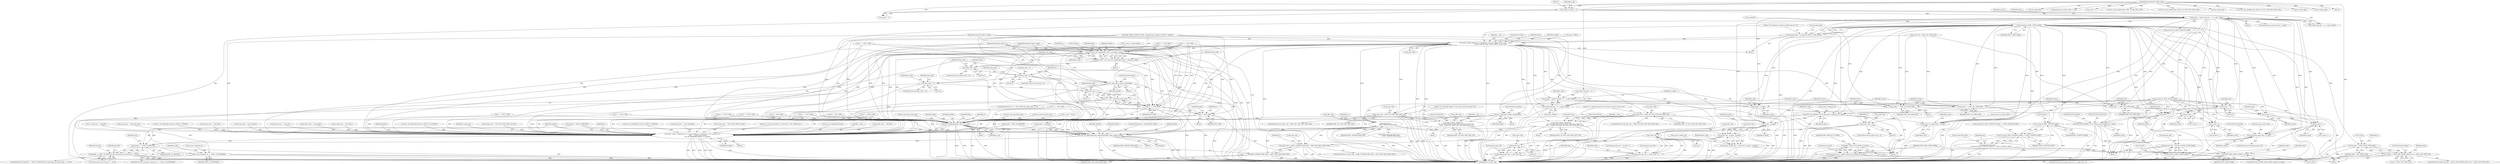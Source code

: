 digraph "0_Android_830cb39cb2a0f1bf6704d264e2a5c5029c175dd7@array" {
"1000305" [label="(Call,p_data[0] & AVRC_CTYPE_MASK)"];
"1000218" [label="(Call,p_data = (uint8_t*)(p_pkt + 1) + p_pkt->offset)"];
"1000221" [label="(Call,(uint8_t*)(p_pkt + 1))"];
"1000132" [label="(MethodParameterIn,BT_HDR* p_pkt)"];
"1000299" [label="(Call,msg.hdr.ctype = p_data[0] & AVRC_CTYPE_MASK)"];
"1000310" [label="(Call,AVRC_TRACE_DEBUG(\"%s handle:%d, ctype:%d, offset:%d, len: %d\", __func__,\n                      handle, msg.hdr.ctype, p_pkt->offset, p_pkt->len))"];
"1000455" [label="(Call,p_pkt->len < AVRC_OP_UNIT_INFO_RSP_LEN)"];
"1000461" [label="(Call,AVRC_TRACE_WARNING(\n                \"%s: message length %d too short: must be at least %d\",\n                __func__, p_pkt->len, AVRC_OP_UNIT_INFO_RSP_LEN))"];
"1001023" [label="(Call,AVRC_TRACE_WARNING(\"%s %s msg handle:%d, control:%d, cr:%d, opcode:x%x\",\n                       __func__, p_drop_msg, handle,\n                       avrc_cb.ccb[handle].control, cr, opcode))"];
"1001039" [label="(Call,opcode == AVRC_OP_BROWSE)"];
"1001038" [label="(Call,opcode == AVRC_OP_BROWSE && msg.browse.p_browse_pkt == NULL)"];
"1000575" [label="(Call,p_pkt->len < AVRC_OP_SUB_UNIT_INFO_RSP_LEN)"];
"1000581" [label="(Call,AVRC_TRACE_WARNING(\n                \"%s: message length %d too short: must be at least %d\",\n                __func__, p_pkt->len, AVRC_OP_SUB_UNIT_INFO_RSP_LEN))"];
"1000662" [label="(Call,p_data = (uint8_t*)(p_pkt + 1) + p_pkt->offset)"];
"1000673" [label="(Call,p_begin = p_data)"];
"1000716" [label="(Call,p_data - p_begin)"];
"1000712" [label="(Call,p_pkt->len - (p_data - p_begin))"];
"1000708" [label="(Call,p_msg->vendor_len = p_pkt->len - (p_data - p_begin))"];
"1000731" [label="(Call,p_pkt->len < (AVRC_VENDOR_HDR_SIZE + AVRC_MIN_META_HDR_SIZE))"];
"1000695" [label="(Call,p_data += AVRC_AVC_HDR_SIZE)"];
"1000698" [label="(Call,AVRC_BE_STREAM_TO_CO_ID(p_msg->company_id, p_data))"];
"1000703" [label="(Call,p_msg->p_vendor_data = p_data)"];
"1000724" [label="(Call,p_msg->company_id == AVRC_CO_METADATA)"];
"1000664" [label="(Call,(uint8_t*)(p_pkt + 1) + p_pkt->offset)"];
"1000677" [label="(Call,p_pkt->len <\n            AVRC_VENDOR_HDR_SIZE)"];
"1000735" [label="(Call,AVRC_VENDOR_HDR_SIZE + AVRC_MIN_META_HDR_SIZE)"];
"1000753" [label="(Call,avrc_proc_far_msg(handle, label, cr, &p_pkt, p_msg))"];
"1000751" [label="(Call,drop_code = avrc_proc_far_msg(handle, label, cr, &p_pkt, p_msg))"];
"1000761" [label="(Call,drop_code > 0)"];
"1000768" [label="(Call,drop_code > 0)"];
"1000773" [label="(Call,drop_code != 4)"];
"1000811" [label="(Call,drop_code != 2)"];
"1000807" [label="(Call,(cr == AVCT_RSP) && (drop_code != 2))"];
"1000808" [label="(Call,cr == AVCT_RSP)"];
"1000987" [label="(Call,cr = AVCT_RSP)"];
"1000996" [label="(Call,AVCT_MsgReq(handle, label, cr, p_rsp))"];
"1001015" [label="(Call,avrc_cb.ccb[handle].msg_cback.Run(handle, label, opcode, &msg))"];
"1000815" [label="(Call,avrc_send_next_vendor_cmd(handle))"];
"1000820" [label="(Call,p_pkt->len < 5)"];
"1000889" [label="(Call,p_pkt->len - 5)"];
"1000883" [label="(Call,msg.pass.pass_len != p_pkt->len - 5)"];
"1000900" [label="(Call,p_pkt->len - 5)"];
"1000894" [label="(Call,msg.pass.pass_len = p_pkt->len - 5)"];
"1000933" [label="(Call,avrc_send_next_vendor_cmd(handle))"];
"1000478" [label="(Call,p_data += 4)"];
"1000503" [label="(Call,p_data++)"];
"1000505" [label="(Call,AVRC_BE_STREAM_TO_CO_ID(msg.unit.company_id, p_data))"];
"1000488" [label="(Call,*p_data & AVRC_SUBTYPE_MASK)"];
"1000487" [label="(Call,(*p_data & AVRC_SUBTYPE_MASK) >> AVRC_SUBTYPE_SHIFT)"];
"1000481" [label="(Call,msg.unit.unit_type =\n               (*p_data & AVRC_SUBTYPE_MASK) >> AVRC_SUBTYPE_SHIFT)"];
"1000499" [label="(Call,*p_data & AVRC_SUBID_MASK)"];
"1000493" [label="(Call,msg.unit.unit = *p_data & AVRC_SUBID_MASK)"];
"1000598" [label="(Call,p_data += AVRC_AVC_HDR_SIZE)"];
"1000610" [label="(Call,p_data++)"];
"1000637" [label="(Call,p_data++)"];
"1000619" [label="(Call,*p_data != AVRC_CMD_OPRND_PAD)"];
"1000618" [label="(Call,*p_data != AVRC_CMD_OPRND_PAD && xx < AVRC_SUB_TYPE_LEN)"];
"1000838" [label="(Call,p_data += AVRC_AVC_HDR_SIZE)"];
"1000871" [label="(Call,p_data++)"];
"1000880" [label="(Call,p_data++)"];
"1000911" [label="(Call,msg.pass.p_pass_data = p_data)"];
"1000847" [label="(Call,AVRC_PASS_OP_ID_MASK & *p_data)"];
"1000841" [label="(Call,msg.pass.op_id = (AVRC_PASS_OP_ID_MASK & *p_data))"];
"1000852" [label="(Call,AVRC_PASS_STATE_MASK & *p_data)"];
"1000219" [label="(Identifier,p_data)"];
"1000584" [label="(Call,p_pkt->len)"];
"1000773" [label="(Call,drop_code != 4)"];
"1000704" [label="(Call,p_msg->p_vendor_data)"];
"1000904" [label="(Literal,5)"];
"1000487" [label="(Call,(*p_data & AVRC_SUBTYPE_MASK) >> AVRC_SUBTYPE_SHIFT)"];
"1000718" [label="(Identifier,p_begin)"];
"1000481" [label="(Call,msg.unit.unit_type =\n               (*p_data & AVRC_SUBTYPE_MASK) >> AVRC_SUBTYPE_SHIFT)"];
"1000129" [label="(MethodParameterIn,uint8_t handle)"];
"1000705" [label="(Identifier,p_msg)"];
"1000484" [label="(Identifier,msg)"];
"1000454" [label="(ControlStructure,if (p_pkt->len < AVRC_OP_UNIT_INFO_RSP_LEN))"];
"1000581" [label="(Call,AVRC_TRACE_WARNING(\n                \"%s: message length %d too short: must be at least %d\",\n                __func__, p_pkt->len, AVRC_OP_SUB_UNIT_INFO_RSP_LEN))"];
"1000881" [label="(Identifier,p_data)"];
"1000670" [label="(Call,p_pkt->offset)"];
"1000631" [label="(Identifier,msg)"];
"1000897" [label="(Identifier,msg)"];
"1000609" [label="(Call,*p_data++)"];
"1000882" [label="(ControlStructure,if (msg.pass.pass_len != p_pkt->len - 5))"];
"1001017" [label="(Identifier,label)"];
"1000756" [label="(Identifier,cr)"];
"1001035" [label="(Identifier,cr)"];
"1000939" [label="(Call,avrc_cb.ccb[handle].control & AVRC_CT_TARGET)"];
"1000132" [label="(MethodParameterIn,BT_HDR* p_pkt)"];
"1000729" [label="(Block,)"];
"1000987" [label="(Call,cr = AVCT_RSP)"];
"1000611" [label="(Identifier,p_data)"];
"1000984" [label="(Call,p_drop_msg = \"rejected\")"];
"1000970" [label="(Block,)"];
"1000895" [label="(Call,msg.pass.pass_len)"];
"1000453" [label="(Block,)"];
"1000911" [label="(Call,msg.pass.p_pass_data = p_data)"];
"1000678" [label="(Call,p_pkt->len)"];
"1000296" [label="(Call,osi_free(p_pkt))"];
"1000999" [label="(Identifier,cr)"];
"1000889" [label="(Call,p_pkt->len - 5)"];
"1000873" [label="(Call,msg.pass.pass_len = *p_data++)"];
"1000270" [label="(Call,msg.browse.p_browse_pkt = p_pkt)"];
"1000814" [label="(Block,)"];
"1000934" [label="(Identifier,handle)"];
"1000469" [label="(Literal,0x534e4554)"];
"1000757" [label="(Call,&p_pkt)"];
"1000582" [label="(Literal,\"%s: message length %d too short: must be at least %d\")"];
"1000575" [label="(Call,p_pkt->len < AVRC_OP_SUB_UNIT_INFO_RSP_LEN)"];
"1000755" [label="(Identifier,label)"];
"1000659" [label="(ControlStructure,break;)"];
"1000332" [label="(Call,p_data[1] & AVRC_SUBTYPE_MASK)"];
"1000677" [label="(Call,p_pkt->len <\n            AVRC_VENDOR_HDR_SIZE)"];
"1000700" [label="(Identifier,p_msg)"];
"1000723" [label="(ControlStructure,if (p_msg->company_id == AVRC_CO_METADATA))"];
"1000777" [label="(Identifier,do_free)"];
"1000231" [label="(Identifier,msg)"];
"1000674" [label="(Identifier,p_begin)"];
"1000820" [label="(Call,p_pkt->len < 5)"];
"1001023" [label="(Call,AVRC_TRACE_WARNING(\"%s %s msg handle:%d, control:%d, cr:%d, opcode:x%x\",\n                       __func__, p_drop_msg, handle,\n                       avrc_cb.ccb[handle].control, cr, opcode))"];
"1001036" [label="(Identifier,opcode)"];
"1000667" [label="(Call,p_pkt + 1)"];
"1000664" [label="(Call,(uint8_t*)(p_pkt + 1) + p_pkt->offset)"];
"1001022" [label="(Block,)"];
"1000948" [label="(Call,cr == AVCT_CMD)"];
"1001045" [label="(Identifier,msg)"];
"1000489" [label="(Call,*p_data)"];
"1000331" [label="(Call,(p_data[1] & AVRC_SUBTYPE_MASK) >> AVRC_SUBTYPE_SHIFT)"];
"1000893" [label="(Literal,5)"];
"1000761" [label="(Call,drop_code > 0)"];
"1000460" [label="(Block,)"];
"1001057" [label="(MethodReturn,static void)"];
"1000883" [label="(Call,msg.pass.pass_len != p_pkt->len - 5)"];
"1000623" [label="(Call,xx < AVRC_SUB_TYPE_LEN)"];
"1000357" [label="(Call,avrc_cb.ccb[handle].control & AVRC_CT_TARGET)"];
"1000306" [label="(Call,p_data[0])"];
"1000788" [label="(Call,p_drop_msg = \"req_cont\")"];
"1000388" [label="(Call,cr == AVCT_CMD)"];
"1001037" [label="(ControlStructure,if (opcode == AVRC_OP_BROWSE && msg.browse.p_browse_pkt == NULL))"];
"1000663" [label="(Identifier,p_data)"];
"1000675" [label="(Identifier,p_data)"];
"1000322" [label="(Call,p_pkt->len)"];
"1000732" [label="(Call,p_pkt->len)"];
"1000725" [label="(Call,p_msg->company_id)"];
"1000491" [label="(Identifier,AVRC_SUBTYPE_MASK)"];
"1000803" [label="(Call,p_drop_msg = \"sent_fragd\")"];
"1000500" [label="(Call,*p_data)"];
"1000793" [label="(Call,p_drop_msg = \"sent_frag3\")"];
"1000661" [label="(Block,)"];
"1000311" [label="(Literal,\"%s handle:%d, ctype:%d, offset:%d, len: %d\")"];
"1001019" [label="(Call,&msg)"];
"1000731" [label="(Call,p_pkt->len < (AVRC_VENDOR_HDR_SIZE + AVRC_MIN_META_HDR_SIZE))"];
"1000699" [label="(Call,p_msg->company_id)"];
"1000721" [label="(Identifier,drop_code)"];
"1000760" [label="(ControlStructure,if (drop_code > 0))"];
"1000713" [label="(Call,p_pkt->len)"];
"1000851" [label="(ControlStructure,if (AVRC_PASS_STATE_MASK & *p_data))"];
"1000720" [label="(Call,drop_code = 0)"];
"1000493" [label="(Call,msg.unit.unit = *p_data & AVRC_SUBID_MASK)"];
"1000696" [label="(Identifier,p_data)"];
"1000813" [label="(Literal,2)"];
"1000681" [label="(Identifier,AVRC_VENDOR_HDR_SIZE)"];
"1000768" [label="(Call,drop_code > 0)"];
"1000604" [label="(Identifier,msg)"];
"1000973" [label="(Call,avrc_copy_packet(p_pkt, AVRC_OP_REJ_MSG_LEN))"];
"1001038" [label="(Call,opcode == AVRC_OP_BROWSE && msg.browse.p_browse_pkt == NULL)"];
"1001015" [label="(Call,avrc_cb.ccb[handle].msg_cback.Run(handle, label, opcode, &msg))"];
"1000467" [label="(Identifier,AVRC_OP_UNIT_INFO_RSP_LEN)"];
"1001018" [label="(Identifier,opcode)"];
"1000879" [label="(Call,*p_data++)"];
"1000515" [label="(Call,cr == AVCT_CMD)"];
"1000394" [label="(Call,avrc_copy_packet(p_pkt, AVRC_OP_UNIT_INFO_RSP_LEN))"];
"1000847" [label="(Call,AVRC_PASS_OP_ID_MASK & *p_data)"];
"1000366" [label="(Call,cr == AVCT_CMD)"];
"1000637" [label="(Call,p_data++)"];
"1001027" [label="(Identifier,handle)"];
"1001055" [label="(Call,osi_free(p_pkt))"];
"1000312" [label="(Identifier,__func__)"];
"1000662" [label="(Call,p_data = (uint8_t*)(p_pkt + 1) + p_pkt->offset)"];
"1000827" [label="(Call,cr == AVCT_CMD)"];
"1000589" [label="(Literal,0x534e4554)"];
"1001016" [label="(Identifier,handle)"];
"1000989" [label="(Identifier,AVCT_RSP)"];
"1000480" [label="(Literal,4)"];
"1000728" [label="(Identifier,AVRC_CO_METADATA)"];
"1000709" [label="(Call,p_msg->vendor_len)"];
"1000867" [label="(Identifier,msg)"];
"1000280" [label="(Call,p_pkt->len < AVRC_AVC_HDR_SIZE)"];
"1000807" [label="(Call,(cr == AVCT_RSP) && (drop_code != 2))"];
"1000842" [label="(Call,msg.pass.op_id)"];
"1001040" [label="(Identifier,opcode)"];
"1000754" [label="(Identifier,handle)"];
"1000499" [label="(Call,*p_data & AVRC_SUBID_MASK)"];
"1000880" [label="(Call,p_data++)"];
"1000370" [label="(Call,avrc_cb.ccb[handle].control & AVRC_CT_CONTROL)"];
"1000808" [label="(Call,cr == AVCT_RSP)"];
"1000299" [label="(Call,msg.hdr.ctype = p_data[0] & AVRC_CTYPE_MASK)"];
"1000703" [label="(Call,p_msg->p_vendor_data = p_data)"];
"1000995" [label="(Block,)"];
"1000133" [label="(Block,)"];
"1000839" [label="(Identifier,p_data)"];
"1000717" [label="(Identifier,p_data)"];
"1000229" [label="(Call,memset(&msg, 0, sizeof(tAVRC_MSG)))"];
"1000673" [label="(Call,p_begin = p_data)"];
"1000812" [label="(Identifier,drop_code)"];
"1000991" [label="(Identifier,drop)"];
"1000912" [label="(Call,msg.pass.p_pass_data)"];
"1000737" [label="(Identifier,AVRC_MIN_META_HDR_SIZE)"];
"1000770" [label="(Literal,0)"];
"1000890" [label="(Call,p_pkt->len)"];
"1000305" [label="(Call,p_data[0] & AVRC_CTYPE_MASK)"];
"1000665" [label="(Call,(uint8_t*)(p_pkt + 1))"];
"1000894" [label="(Call,msg.pass.pass_len = p_pkt->len - 5)"];
"1001026" [label="(Identifier,p_drop_msg)"];
"1000774" [label="(Identifier,drop_code)"];
"1000464" [label="(Call,p_pkt->len)"];
"1000385" [label="(Block,)"];
"1000314" [label="(Call,msg.hdr.ctype)"];
"1001041" [label="(Identifier,AVRC_OP_BROWSE)"];
"1000684" [label="(Call,cr == AVCT_CMD)"];
"1000962" [label="(Call,opcode != AVRC_OP_BROWSE)"];
"1000130" [label="(MethodParameterIn,uint8_t label)"];
"1000594" [label="(Call,p_drop_msg = \"SUB_UNIT_INFO_RSP too short\")"];
"1000741" [label="(Identifier,cr)"];
"1000698" [label="(Call,AVRC_BE_STREAM_TO_CO_ID(p_msg->company_id, p_data))"];
"1000310" [label="(Call,AVRC_TRACE_DEBUG(\"%s handle:%d, ctype:%d, offset:%d, len: %d\", __func__,\n                      handle, msg.hdr.ctype, p_pkt->offset, p_pkt->len))"];
"1000978" [label="(Call,avrc_get_data_ptr(p_rsp))"];
"1000254" [label="(Call,msg.browse.p_browse_data = p_data)"];
"1000463" [label="(Identifier,__func__)"];
"1001042" [label="(Call,msg.browse.p_browse_pkt == NULL)"];
"1000526" [label="(Call,avrc_get_data_ptr(p_rsp))"];
"1000512" [label="(ControlStructure,break;)"];
"1000494" [label="(Call,msg.unit.unit)"];
"1000598" [label="(Call,p_data += AVRC_AVC_HDR_SIZE)"];
"1000707" [label="(Identifier,p_data)"];
"1000816" [label="(Identifier,handle)"];
"1000599" [label="(Identifier,p_data)"];
"1000905" [label="(ControlStructure,if (msg.pass.pass_len))"];
"1000300" [label="(Call,msg.hdr.ctype)"];
"1001051" [label="(Identifier,do_free)"];
"1000580" [label="(Block,)"];
"1000815" [label="(Call,avrc_send_next_vendor_cmd(handle))"];
"1000702" [label="(Identifier,p_data)"];
"1000751" [label="(Call,drop_code = avrc_proc_far_msg(handle, label, cr, &p_pkt, p_msg))"];
"1000876" [label="(Identifier,msg)"];
"1000328" [label="(Identifier,msg)"];
"1000379" [label="(Call,cr == AVCT_RSP)"];
"1000759" [label="(Identifier,p_msg)"];
"1000988" [label="(Identifier,cr)"];
"1000824" [label="(Literal,5)"];
"1000935" [label="(ControlStructure,break;)"];
"1000504" [label="(Identifier,p_data)"];
"1000618" [label="(Call,*p_data != AVRC_CMD_OPRND_PAD && xx < AVRC_SUB_TYPE_LEN)"];
"1000576" [label="(Call,p_pkt->len)"];
"1000852" [label="(Call,AVRC_PASS_STATE_MASK & *p_data)"];
"1000710" [label="(Identifier,p_msg)"];
"1000313" [label="(Identifier,handle)"];
"1000735" [label="(Call,AVRC_VENDOR_HDR_SIZE + AVRC_MIN_META_HDR_SIZE)"];
"1000809" [label="(Identifier,cr)"];
"1000503" [label="(Call,p_data++)"];
"1000446" [label="(Call,cr = AVCT_RSP)"];
"1000147" [label="(Call,* p_rsp = NULL)"];
"1000617" [label="(ControlStructure,while (*p_data != AVRC_CMD_OPRND_PAD && xx < AVRC_SUB_TYPE_LEN))"];
"1000736" [label="(Identifier,AVRC_VENDOR_HDR_SIZE)"];
"1000242" [label="(Call,opcode = AVRC_OP_BROWSE)"];
"1000569" [label="(Call,p_drop_msg = \"auto responded\")"];
"1001000" [label="(Identifier,p_rsp)"];
"1000456" [label="(Call,p_pkt->len)"];
"1000697" [label="(Identifier,AVRC_AVC_HDR_SIZE)"];
"1000772" [label="(ControlStructure,if (drop_code != 4))"];
"1000638" [label="(Identifier,p_data)"];
"1000474" [label="(Call,p_drop_msg = \"UNIT_INFO_RSP too short\")"];
"1000753" [label="(Call,avrc_proc_far_msg(handle, label, cr, &p_pkt, p_msg))"];
"1000841" [label="(Call,msg.pass.op_id = (AVRC_PASS_OP_ID_MASK & *p_data))"];
"1000740" [label="(Call,cr == AVCT_CMD)"];
"1000853" [label="(Identifier,AVRC_PASS_STATE_MASK)"];
"1000854" [label="(Call,*p_data)"];
"1000227" [label="(Identifier,p_pkt)"];
"1000506" [label="(Call,msg.unit.company_id)"];
"1000344" [label="(Call,p_data[1] & AVRC_SUBID_MASK)"];
"1000319" [label="(Call,p_pkt->offset)"];
"1000817" [label="(ControlStructure,break;)"];
"1000929" [label="(Call,cr == AVCT_RSP)"];
"1000492" [label="(Identifier,AVRC_SUBTYPE_SHIFT)"];
"1000848" [label="(Identifier,AVRC_PASS_OP_ID_MASK)"];
"1000610" [label="(Call,p_data++)"];
"1001024" [label="(Literal,\"%s %s msg handle:%d, control:%d, cr:%d, opcode:x%x\")"];
"1000765" [label="(Identifier,drop)"];
"1000733" [label="(Identifier,p_pkt)"];
"1000708" [label="(Call,p_msg->vendor_len = p_pkt->len - (p_data - p_begin))"];
"1000622" [label="(Identifier,AVRC_CMD_OPRND_PAD)"];
"1000221" [label="(Call,(uint8_t*)(p_pkt + 1))"];
"1000459" [label="(Identifier,AVRC_OP_UNIT_INFO_RSP_LEN)"];
"1000884" [label="(Call,msg.pass.pass_len)"];
"1000624" [label="(Identifier,xx)"];
"1000505" [label="(Call,AVRC_BE_STREAM_TO_CO_ID(msg.unit.company_id, p_data))"];
"1000762" [label="(Identifier,drop_code)"];
"1000502" [label="(Identifier,AVRC_SUBID_MASK)"];
"1000821" [label="(Call,p_pkt->len)"];
"1000573" [label="(Block,)"];
"1000840" [label="(Identifier,AVRC_AVC_HDR_SIZE)"];
"1000859" [label="(Identifier,msg)"];
"1000218" [label="(Call,p_data = (uint8_t*)(p_pkt + 1) + p_pkt->offset)"];
"1000676" [label="(ControlStructure,if (p_pkt->len <\n            AVRC_VENDOR_HDR_SIZE))"];
"1000872" [label="(Identifier,p_data)"];
"1000685" [label="(Identifier,cr)"];
"1001039" [label="(Call,opcode == AVRC_OP_BROWSE)"];
"1000926" [label="(ControlStructure,break;)"];
"1000478" [label="(Call,p_data += 4)"];
"1000933" [label="(Call,avrc_send_next_vendor_cmd(handle))"];
"1000724" [label="(Call,p_msg->company_id == AVRC_CO_METADATA)"];
"1000161" [label="(Call,* p_msg = &msg.vendor)"];
"1000871" [label="(Call,p_data++)"];
"1000482" [label="(Call,msg.unit.unit_type)"];
"1000207" [label="(Call,AVRC_TRACE_DEBUG(\"AVRC: stopping timer (handle=0x%02x)\", handle))"];
"1000849" [label="(Call,*p_data)"];
"1000455" [label="(Call,p_pkt->len < AVRC_OP_UNIT_INFO_RSP_LEN)"];
"1000636" [label="(Call,*p_data++)"];
"1001028" [label="(Call,avrc_cb.ccb[handle].control)"];
"1001025" [label="(Identifier,__func__)"];
"1001007" [label="(Block,)"];
"1000349" [label="(Call,opcode = p_data[2])"];
"1000767" [label="(ControlStructure,if (drop_code > 0))"];
"1000619" [label="(Call,*p_data != AVRC_CMD_OPRND_PAD)"];
"1000695" [label="(Call,p_data += AVRC_AVC_HDR_SIZE)"];
"1000462" [label="(Literal,\"%s: message length %d too short: must be at least %d\")"];
"1000479" [label="(Identifier,p_data)"];
"1000203" [label="(Call,cr == AVCT_RSP)"];
"1000811" [label="(Call,drop_code != 2)"];
"1000730" [label="(ControlStructure,if (p_pkt->len < (AVRC_VENDOR_HDR_SIZE + AVRC_MIN_META_HDR_SIZE)))"];
"1000488" [label="(Call,*p_data & AVRC_SUBTYPE_MASK)"];
"1000838" [label="(Call,p_data += AVRC_AVC_HDR_SIZE)"];
"1000769" [label="(Identifier,drop_code)"];
"1000511" [label="(Identifier,p_data)"];
"1000712" [label="(Call,p_pkt->len - (p_data - p_begin))"];
"1000810" [label="(Identifier,AVCT_RSP)"];
"1000157" [label="(Call,* p_drop_msg = \"dropped\")"];
"1000461" [label="(Call,AVRC_TRACE_WARNING(\n                \"%s: message length %d too short: must be at least %d\",\n                __func__, p_pkt->len, AVRC_OP_UNIT_INFO_RSP_LEN))"];
"1000780" [label="(Identifier,drop_code)"];
"1000798" [label="(Call,p_drop_msg = \"sent_frag_free\")"];
"1000566" [label="(Call,cr = AVCT_RSP)"];
"1000399" [label="(Call,avrc_get_data_ptr(p_rsp))"];
"1000917" [label="(Identifier,p_data)"];
"1000583" [label="(Identifier,__func__)"];
"1000620" [label="(Call,*p_data)"];
"1000998" [label="(Identifier,label)"];
"1000220" [label="(Call,(uint8_t*)(p_pkt + 1) + p_pkt->offset)"];
"1000574" [label="(ControlStructure,if (p_pkt->len < AVRC_OP_SUB_UNIT_INFO_RSP_LEN))"];
"1000806" [label="(ControlStructure,if ((cr == AVCT_RSP) && (drop_code != 2)))"];
"1000521" [label="(Call,avrc_copy_packet(p_pkt, AVRC_OP_SUB_UNIT_INFO_RSP_LEN))"];
"1000819" [label="(ControlStructure,if (p_pkt->len < 5))"];
"1000496" [label="(Identifier,msg)"];
"1000996" [label="(Call,AVCT_MsgReq(handle, label, cr, p_rsp))"];
"1000775" [label="(Literal,4)"];
"1000763" [label="(Literal,0)"];
"1000587" [label="(Identifier,AVRC_OP_SUB_UNIT_INFO_RSP_LEN)"];
"1000579" [label="(Identifier,AVRC_OP_SUB_UNIT_INFO_RSP_LEN)"];
"1000844" [label="(Identifier,msg)"];
"1000908" [label="(Identifier,msg)"];
"1000900" [label="(Call,p_pkt->len - 5)"];
"1001054" [label="(Identifier,do_free)"];
"1000188" [label="(Call,osi_free(p_pkt))"];
"1000196" [label="(Call,osi_free(p_pkt))"];
"1000997" [label="(Identifier,handle)"];
"1000223" [label="(Call,p_pkt + 1)"];
"1000783" [label="(Call,p_drop_msg = \"sent_frag\")"];
"1001002" [label="(Identifier,drop)"];
"1000828" [label="(Identifier,cr)"];
"1000932" [label="(Block,)"];
"1000278" [label="(Block,)"];
"1000449" [label="(Call,p_drop_msg = \"auto respond\")"];
"1000131" [label="(MethodParameterIn,uint8_t cr)"];
"1000901" [label="(Call,p_pkt->len)"];
"1000508" [label="(Identifier,msg)"];
"1000600" [label="(Identifier,AVRC_AVC_HDR_SIZE)"];
"1000752" [label="(Identifier,drop_code)"];
"1000716" [label="(Call,p_data - p_begin)"];
"1000679" [label="(Identifier,p_pkt)"];
"1000309" [label="(Identifier,AVRC_CTYPE_MASK)"];
"1000305" -> "1000299"  [label="AST: "];
"1000305" -> "1000309"  [label="CFG: "];
"1000306" -> "1000305"  [label="AST: "];
"1000309" -> "1000305"  [label="AST: "];
"1000299" -> "1000305"  [label="CFG: "];
"1000305" -> "1001057"  [label="DDG: "];
"1000305" -> "1001057"  [label="DDG: "];
"1000305" -> "1000299"  [label="DDG: "];
"1000305" -> "1000299"  [label="DDG: "];
"1000218" -> "1000305"  [label="DDG: "];
"1000305" -> "1000478"  [label="DDG: "];
"1000305" -> "1000488"  [label="DDG: "];
"1000305" -> "1000499"  [label="DDG: "];
"1000305" -> "1000503"  [label="DDG: "];
"1000305" -> "1000505"  [label="DDG: "];
"1000305" -> "1000598"  [label="DDG: "];
"1000305" -> "1000610"  [label="DDG: "];
"1000305" -> "1000619"  [label="DDG: "];
"1000305" -> "1000637"  [label="DDG: "];
"1000305" -> "1000673"  [label="DDG: "];
"1000305" -> "1000695"  [label="DDG: "];
"1000305" -> "1000698"  [label="DDG: "];
"1000305" -> "1000703"  [label="DDG: "];
"1000305" -> "1000716"  [label="DDG: "];
"1000305" -> "1000838"  [label="DDG: "];
"1000305" -> "1000847"  [label="DDG: "];
"1000305" -> "1000852"  [label="DDG: "];
"1000305" -> "1000871"  [label="DDG: "];
"1000305" -> "1000880"  [label="DDG: "];
"1000305" -> "1000911"  [label="DDG: "];
"1000218" -> "1000133"  [label="AST: "];
"1000218" -> "1000220"  [label="CFG: "];
"1000219" -> "1000218"  [label="AST: "];
"1000220" -> "1000218"  [label="AST: "];
"1000231" -> "1000218"  [label="CFG: "];
"1000218" -> "1001057"  [label="DDG: "];
"1000218" -> "1001057"  [label="DDG: "];
"1000221" -> "1000218"  [label="DDG: "];
"1000218" -> "1000254"  [label="DDG: "];
"1000218" -> "1000332"  [label="DDG: "];
"1000218" -> "1000344"  [label="DDG: "];
"1000218" -> "1000349"  [label="DDG: "];
"1000218" -> "1000478"  [label="DDG: "];
"1000218" -> "1000503"  [label="DDG: "];
"1000218" -> "1000505"  [label="DDG: "];
"1000218" -> "1000598"  [label="DDG: "];
"1000218" -> "1000610"  [label="DDG: "];
"1000218" -> "1000637"  [label="DDG: "];
"1000218" -> "1000673"  [label="DDG: "];
"1000218" -> "1000695"  [label="DDG: "];
"1000218" -> "1000698"  [label="DDG: "];
"1000218" -> "1000703"  [label="DDG: "];
"1000218" -> "1000716"  [label="DDG: "];
"1000218" -> "1000838"  [label="DDG: "];
"1000218" -> "1000871"  [label="DDG: "];
"1000218" -> "1000880"  [label="DDG: "];
"1000218" -> "1000911"  [label="DDG: "];
"1000221" -> "1000220"  [label="AST: "];
"1000221" -> "1000223"  [label="CFG: "];
"1000222" -> "1000221"  [label="AST: "];
"1000223" -> "1000221"  [label="AST: "];
"1000227" -> "1000221"  [label="CFG: "];
"1000221" -> "1001057"  [label="DDG: "];
"1000221" -> "1000220"  [label="DDG: "];
"1000132" -> "1000221"  [label="DDG: "];
"1000132" -> "1000128"  [label="AST: "];
"1000132" -> "1001057"  [label="DDG: "];
"1000132" -> "1000188"  [label="DDG: "];
"1000132" -> "1000196"  [label="DDG: "];
"1000132" -> "1000223"  [label="DDG: "];
"1000132" -> "1000270"  [label="DDG: "];
"1000132" -> "1000296"  [label="DDG: "];
"1000132" -> "1000394"  [label="DDG: "];
"1000132" -> "1000521"  [label="DDG: "];
"1000132" -> "1000665"  [label="DDG: "];
"1000132" -> "1000667"  [label="DDG: "];
"1000132" -> "1000973"  [label="DDG: "];
"1000132" -> "1001055"  [label="DDG: "];
"1000299" -> "1000278"  [label="AST: "];
"1000300" -> "1000299"  [label="AST: "];
"1000311" -> "1000299"  [label="CFG: "];
"1000299" -> "1001057"  [label="DDG: "];
"1000299" -> "1000310"  [label="DDG: "];
"1000310" -> "1000278"  [label="AST: "];
"1000310" -> "1000322"  [label="CFG: "];
"1000311" -> "1000310"  [label="AST: "];
"1000312" -> "1000310"  [label="AST: "];
"1000313" -> "1000310"  [label="AST: "];
"1000314" -> "1000310"  [label="AST: "];
"1000319" -> "1000310"  [label="AST: "];
"1000322" -> "1000310"  [label="AST: "];
"1000328" -> "1000310"  [label="CFG: "];
"1000310" -> "1001057"  [label="DDG: "];
"1000310" -> "1001057"  [label="DDG: "];
"1000310" -> "1001057"  [label="DDG: "];
"1000310" -> "1001057"  [label="DDG: "];
"1000310" -> "1001057"  [label="DDG: "];
"1000207" -> "1000310"  [label="DDG: "];
"1000129" -> "1000310"  [label="DDG: "];
"1000280" -> "1000310"  [label="DDG: "];
"1000310" -> "1000455"  [label="DDG: "];
"1000310" -> "1000461"  [label="DDG: "];
"1000310" -> "1000575"  [label="DDG: "];
"1000310" -> "1000581"  [label="DDG: "];
"1000310" -> "1000662"  [label="DDG: "];
"1000310" -> "1000664"  [label="DDG: "];
"1000310" -> "1000677"  [label="DDG: "];
"1000310" -> "1000753"  [label="DDG: "];
"1000310" -> "1000815"  [label="DDG: "];
"1000310" -> "1000820"  [label="DDG: "];
"1000310" -> "1000933"  [label="DDG: "];
"1000310" -> "1000996"  [label="DDG: "];
"1000310" -> "1001015"  [label="DDG: "];
"1000310" -> "1001023"  [label="DDG: "];
"1000310" -> "1001023"  [label="DDG: "];
"1000455" -> "1000454"  [label="AST: "];
"1000455" -> "1000459"  [label="CFG: "];
"1000456" -> "1000455"  [label="AST: "];
"1000459" -> "1000455"  [label="AST: "];
"1000462" -> "1000455"  [label="CFG: "];
"1000479" -> "1000455"  [label="CFG: "];
"1000455" -> "1001057"  [label="DDG: "];
"1000455" -> "1001057"  [label="DDG: "];
"1000455" -> "1001057"  [label="DDG: "];
"1000455" -> "1000461"  [label="DDG: "];
"1000455" -> "1000461"  [label="DDG: "];
"1000461" -> "1000460"  [label="AST: "];
"1000461" -> "1000467"  [label="CFG: "];
"1000462" -> "1000461"  [label="AST: "];
"1000463" -> "1000461"  [label="AST: "];
"1000464" -> "1000461"  [label="AST: "];
"1000467" -> "1000461"  [label="AST: "];
"1000469" -> "1000461"  [label="CFG: "];
"1000461" -> "1001057"  [label="DDG: "];
"1000461" -> "1001057"  [label="DDG: "];
"1000461" -> "1001057"  [label="DDG: "];
"1000461" -> "1001057"  [label="DDG: "];
"1000461" -> "1001023"  [label="DDG: "];
"1001023" -> "1001022"  [label="AST: "];
"1001023" -> "1001036"  [label="CFG: "];
"1001024" -> "1001023"  [label="AST: "];
"1001025" -> "1001023"  [label="AST: "];
"1001026" -> "1001023"  [label="AST: "];
"1001027" -> "1001023"  [label="AST: "];
"1001028" -> "1001023"  [label="AST: "];
"1001035" -> "1001023"  [label="AST: "];
"1001036" -> "1001023"  [label="AST: "];
"1001040" -> "1001023"  [label="CFG: "];
"1001023" -> "1001057"  [label="DDG: "];
"1001023" -> "1001057"  [label="DDG: "];
"1001023" -> "1001057"  [label="DDG: "];
"1001023" -> "1001057"  [label="DDG: "];
"1001023" -> "1001057"  [label="DDG: "];
"1001023" -> "1001057"  [label="DDG: "];
"1000581" -> "1001023"  [label="DDG: "];
"1000788" -> "1001023"  [label="DDG: "];
"1000594" -> "1001023"  [label="DDG: "];
"1000157" -> "1001023"  [label="DDG: "];
"1000449" -> "1001023"  [label="DDG: "];
"1000569" -> "1001023"  [label="DDG: "];
"1000803" -> "1001023"  [label="DDG: "];
"1000984" -> "1001023"  [label="DDG: "];
"1000798" -> "1001023"  [label="DDG: "];
"1000783" -> "1001023"  [label="DDG: "];
"1000793" -> "1001023"  [label="DDG: "];
"1000474" -> "1001023"  [label="DDG: "];
"1000753" -> "1001023"  [label="DDG: "];
"1000753" -> "1001023"  [label="DDG: "];
"1000815" -> "1001023"  [label="DDG: "];
"1000207" -> "1001023"  [label="DDG: "];
"1000933" -> "1001023"  [label="DDG: "];
"1000996" -> "1001023"  [label="DDG: "];
"1000996" -> "1001023"  [label="DDG: "];
"1000129" -> "1001023"  [label="DDG: "];
"1000939" -> "1001023"  [label="DDG: "];
"1000357" -> "1001023"  [label="DDG: "];
"1000370" -> "1001023"  [label="DDG: "];
"1000388" -> "1001023"  [label="DDG: "];
"1000684" -> "1001023"  [label="DDG: "];
"1000379" -> "1001023"  [label="DDG: "];
"1000366" -> "1001023"  [label="DDG: "];
"1000948" -> "1001023"  [label="DDG: "];
"1000987" -> "1001023"  [label="DDG: "];
"1000808" -> "1001023"  [label="DDG: "];
"1000446" -> "1001023"  [label="DDG: "];
"1000515" -> "1001023"  [label="DDG: "];
"1000827" -> "1001023"  [label="DDG: "];
"1000566" -> "1001023"  [label="DDG: "];
"1000929" -> "1001023"  [label="DDG: "];
"1000740" -> "1001023"  [label="DDG: "];
"1000203" -> "1001023"  [label="DDG: "];
"1000131" -> "1001023"  [label="DDG: "];
"1000349" -> "1001023"  [label="DDG: "];
"1000962" -> "1001023"  [label="DDG: "];
"1000242" -> "1001023"  [label="DDG: "];
"1001023" -> "1001039"  [label="DDG: "];
"1001039" -> "1001038"  [label="AST: "];
"1001039" -> "1001041"  [label="CFG: "];
"1001040" -> "1001039"  [label="AST: "];
"1001041" -> "1001039"  [label="AST: "];
"1001045" -> "1001039"  [label="CFG: "];
"1001038" -> "1001039"  [label="CFG: "];
"1001039" -> "1001057"  [label="DDG: "];
"1001039" -> "1001057"  [label="DDG: "];
"1001039" -> "1001038"  [label="DDG: "];
"1001039" -> "1001038"  [label="DDG: "];
"1001015" -> "1001039"  [label="DDG: "];
"1000962" -> "1001039"  [label="DDG: "];
"1001038" -> "1001037"  [label="AST: "];
"1001038" -> "1001042"  [label="CFG: "];
"1001042" -> "1001038"  [label="AST: "];
"1001051" -> "1001038"  [label="CFG: "];
"1001054" -> "1001038"  [label="CFG: "];
"1001038" -> "1001057"  [label="DDG: "];
"1001038" -> "1001057"  [label="DDG: "];
"1001038" -> "1001057"  [label="DDG: "];
"1001042" -> "1001038"  [label="DDG: "];
"1001042" -> "1001038"  [label="DDG: "];
"1000575" -> "1000574"  [label="AST: "];
"1000575" -> "1000579"  [label="CFG: "];
"1000576" -> "1000575"  [label="AST: "];
"1000579" -> "1000575"  [label="AST: "];
"1000582" -> "1000575"  [label="CFG: "];
"1000599" -> "1000575"  [label="CFG: "];
"1000575" -> "1001057"  [label="DDG: "];
"1000575" -> "1001057"  [label="DDG: "];
"1000575" -> "1001057"  [label="DDG: "];
"1000575" -> "1000581"  [label="DDG: "];
"1000575" -> "1000581"  [label="DDG: "];
"1000581" -> "1000580"  [label="AST: "];
"1000581" -> "1000587"  [label="CFG: "];
"1000582" -> "1000581"  [label="AST: "];
"1000583" -> "1000581"  [label="AST: "];
"1000584" -> "1000581"  [label="AST: "];
"1000587" -> "1000581"  [label="AST: "];
"1000589" -> "1000581"  [label="CFG: "];
"1000581" -> "1001057"  [label="DDG: "];
"1000581" -> "1001057"  [label="DDG: "];
"1000581" -> "1001057"  [label="DDG: "];
"1000581" -> "1001057"  [label="DDG: "];
"1000662" -> "1000661"  [label="AST: "];
"1000662" -> "1000664"  [label="CFG: "];
"1000663" -> "1000662"  [label="AST: "];
"1000664" -> "1000662"  [label="AST: "];
"1000674" -> "1000662"  [label="CFG: "];
"1000662" -> "1001057"  [label="DDG: "];
"1000665" -> "1000662"  [label="DDG: "];
"1000662" -> "1000673"  [label="DDG: "];
"1000662" -> "1000695"  [label="DDG: "];
"1000673" -> "1000661"  [label="AST: "];
"1000673" -> "1000675"  [label="CFG: "];
"1000674" -> "1000673"  [label="AST: "];
"1000675" -> "1000673"  [label="AST: "];
"1000679" -> "1000673"  [label="CFG: "];
"1000673" -> "1001057"  [label="DDG: "];
"1000673" -> "1001057"  [label="DDG: "];
"1000344" -> "1000673"  [label="DDG: "];
"1000673" -> "1000716"  [label="DDG: "];
"1000716" -> "1000712"  [label="AST: "];
"1000716" -> "1000718"  [label="CFG: "];
"1000717" -> "1000716"  [label="AST: "];
"1000718" -> "1000716"  [label="AST: "];
"1000712" -> "1000716"  [label="CFG: "];
"1000716" -> "1001057"  [label="DDG: "];
"1000716" -> "1001057"  [label="DDG: "];
"1000716" -> "1000712"  [label="DDG: "];
"1000716" -> "1000712"  [label="DDG: "];
"1000344" -> "1000716"  [label="DDG: "];
"1000698" -> "1000716"  [label="DDG: "];
"1000712" -> "1000708"  [label="AST: "];
"1000713" -> "1000712"  [label="AST: "];
"1000708" -> "1000712"  [label="CFG: "];
"1000712" -> "1001057"  [label="DDG: "];
"1000712" -> "1001057"  [label="DDG: "];
"1000712" -> "1000708"  [label="DDG: "];
"1000712" -> "1000708"  [label="DDG: "];
"1000677" -> "1000712"  [label="DDG: "];
"1000712" -> "1000731"  [label="DDG: "];
"1000708" -> "1000661"  [label="AST: "];
"1000709" -> "1000708"  [label="AST: "];
"1000721" -> "1000708"  [label="CFG: "];
"1000708" -> "1001057"  [label="DDG: "];
"1000708" -> "1001057"  [label="DDG: "];
"1000731" -> "1000730"  [label="AST: "];
"1000731" -> "1000735"  [label="CFG: "];
"1000732" -> "1000731"  [label="AST: "];
"1000735" -> "1000731"  [label="AST: "];
"1000741" -> "1000731"  [label="CFG: "];
"1000752" -> "1000731"  [label="CFG: "];
"1000731" -> "1001057"  [label="DDG: "];
"1000731" -> "1001057"  [label="DDG: "];
"1000731" -> "1001057"  [label="DDG: "];
"1000677" -> "1000731"  [label="DDG: "];
"1000695" -> "1000661"  [label="AST: "];
"1000695" -> "1000697"  [label="CFG: "];
"1000696" -> "1000695"  [label="AST: "];
"1000697" -> "1000695"  [label="AST: "];
"1000700" -> "1000695"  [label="CFG: "];
"1000695" -> "1001057"  [label="DDG: "];
"1000280" -> "1000695"  [label="DDG: "];
"1000344" -> "1000695"  [label="DDG: "];
"1000695" -> "1000698"  [label="DDG: "];
"1000698" -> "1000661"  [label="AST: "];
"1000698" -> "1000702"  [label="CFG: "];
"1000699" -> "1000698"  [label="AST: "];
"1000702" -> "1000698"  [label="AST: "];
"1000705" -> "1000698"  [label="CFG: "];
"1000698" -> "1001057"  [label="DDG: "];
"1000344" -> "1000698"  [label="DDG: "];
"1000698" -> "1000703"  [label="DDG: "];
"1000698" -> "1000724"  [label="DDG: "];
"1000703" -> "1000661"  [label="AST: "];
"1000703" -> "1000707"  [label="CFG: "];
"1000704" -> "1000703"  [label="AST: "];
"1000707" -> "1000703"  [label="AST: "];
"1000710" -> "1000703"  [label="CFG: "];
"1000703" -> "1001057"  [label="DDG: "];
"1000344" -> "1000703"  [label="DDG: "];
"1000724" -> "1000723"  [label="AST: "];
"1000724" -> "1000728"  [label="CFG: "];
"1000725" -> "1000724"  [label="AST: "];
"1000728" -> "1000724"  [label="AST: "];
"1000733" -> "1000724"  [label="CFG: "];
"1000769" -> "1000724"  [label="CFG: "];
"1000724" -> "1001057"  [label="DDG: "];
"1000724" -> "1001057"  [label="DDG: "];
"1000724" -> "1001057"  [label="DDG: "];
"1000664" -> "1000670"  [label="CFG: "];
"1000665" -> "1000664"  [label="AST: "];
"1000670" -> "1000664"  [label="AST: "];
"1000664" -> "1001057"  [label="DDG: "];
"1000664" -> "1001057"  [label="DDG: "];
"1000665" -> "1000664"  [label="DDG: "];
"1000677" -> "1000676"  [label="AST: "];
"1000677" -> "1000681"  [label="CFG: "];
"1000678" -> "1000677"  [label="AST: "];
"1000681" -> "1000677"  [label="AST: "];
"1000685" -> "1000677"  [label="CFG: "];
"1000696" -> "1000677"  [label="CFG: "];
"1000677" -> "1001057"  [label="DDG: "];
"1000677" -> "1001057"  [label="DDG: "];
"1000677" -> "1001057"  [label="DDG: "];
"1000677" -> "1000735"  [label="DDG: "];
"1000735" -> "1000737"  [label="CFG: "];
"1000736" -> "1000735"  [label="AST: "];
"1000737" -> "1000735"  [label="AST: "];
"1000735" -> "1001057"  [label="DDG: "];
"1000735" -> "1001057"  [label="DDG: "];
"1000753" -> "1000751"  [label="AST: "];
"1000753" -> "1000759"  [label="CFG: "];
"1000754" -> "1000753"  [label="AST: "];
"1000755" -> "1000753"  [label="AST: "];
"1000756" -> "1000753"  [label="AST: "];
"1000757" -> "1000753"  [label="AST: "];
"1000759" -> "1000753"  [label="AST: "];
"1000751" -> "1000753"  [label="CFG: "];
"1000753" -> "1001057"  [label="DDG: "];
"1000753" -> "1001057"  [label="DDG: "];
"1000753" -> "1001057"  [label="DDG: "];
"1000753" -> "1001057"  [label="DDG: "];
"1000753" -> "1000751"  [label="DDG: "];
"1000753" -> "1000751"  [label="DDG: "];
"1000753" -> "1000751"  [label="DDG: "];
"1000753" -> "1000751"  [label="DDG: "];
"1000753" -> "1000751"  [label="DDG: "];
"1000207" -> "1000753"  [label="DDG: "];
"1000129" -> "1000753"  [label="DDG: "];
"1000130" -> "1000753"  [label="DDG: "];
"1000379" -> "1000753"  [label="DDG: "];
"1000366" -> "1000753"  [label="DDG: "];
"1000203" -> "1000753"  [label="DDG: "];
"1000131" -> "1000753"  [label="DDG: "];
"1000161" -> "1000753"  [label="DDG: "];
"1000753" -> "1000808"  [label="DDG: "];
"1000753" -> "1000815"  [label="DDG: "];
"1000753" -> "1000996"  [label="DDG: "];
"1000753" -> "1000996"  [label="DDG: "];
"1000753" -> "1000996"  [label="DDG: "];
"1000753" -> "1001015"  [label="DDG: "];
"1000753" -> "1001015"  [label="DDG: "];
"1000751" -> "1000729"  [label="AST: "];
"1000752" -> "1000751"  [label="AST: "];
"1000762" -> "1000751"  [label="CFG: "];
"1000751" -> "1001057"  [label="DDG: "];
"1000751" -> "1000761"  [label="DDG: "];
"1000761" -> "1000760"  [label="AST: "];
"1000761" -> "1000763"  [label="CFG: "];
"1000762" -> "1000761"  [label="AST: "];
"1000763" -> "1000761"  [label="AST: "];
"1000765" -> "1000761"  [label="CFG: "];
"1000769" -> "1000761"  [label="CFG: "];
"1000761" -> "1000768"  [label="DDG: "];
"1000768" -> "1000767"  [label="AST: "];
"1000768" -> "1000770"  [label="CFG: "];
"1000769" -> "1000768"  [label="AST: "];
"1000770" -> "1000768"  [label="AST: "];
"1000774" -> "1000768"  [label="CFG: "];
"1000809" -> "1000768"  [label="CFG: "];
"1000768" -> "1001057"  [label="DDG: "];
"1000768" -> "1001057"  [label="DDG: "];
"1000720" -> "1000768"  [label="DDG: "];
"1000768" -> "1000773"  [label="DDG: "];
"1000768" -> "1000811"  [label="DDG: "];
"1000773" -> "1000772"  [label="AST: "];
"1000773" -> "1000775"  [label="CFG: "];
"1000774" -> "1000773"  [label="AST: "];
"1000775" -> "1000773"  [label="AST: "];
"1000777" -> "1000773"  [label="CFG: "];
"1000780" -> "1000773"  [label="CFG: "];
"1000773" -> "1001057"  [label="DDG: "];
"1000773" -> "1001057"  [label="DDG: "];
"1000773" -> "1000811"  [label="DDG: "];
"1000811" -> "1000807"  [label="AST: "];
"1000811" -> "1000813"  [label="CFG: "];
"1000812" -> "1000811"  [label="AST: "];
"1000813" -> "1000811"  [label="AST: "];
"1000807" -> "1000811"  [label="CFG: "];
"1000811" -> "1001057"  [label="DDG: "];
"1000811" -> "1000807"  [label="DDG: "];
"1000811" -> "1000807"  [label="DDG: "];
"1000807" -> "1000806"  [label="AST: "];
"1000807" -> "1000808"  [label="CFG: "];
"1000808" -> "1000807"  [label="AST: "];
"1000816" -> "1000807"  [label="CFG: "];
"1000817" -> "1000807"  [label="CFG: "];
"1000807" -> "1001057"  [label="DDG: "];
"1000807" -> "1001057"  [label="DDG: "];
"1000807" -> "1001057"  [label="DDG: "];
"1000808" -> "1000807"  [label="DDG: "];
"1000808" -> "1000807"  [label="DDG: "];
"1000808" -> "1000810"  [label="CFG: "];
"1000809" -> "1000808"  [label="AST: "];
"1000810" -> "1000808"  [label="AST: "];
"1000812" -> "1000808"  [label="CFG: "];
"1000808" -> "1001057"  [label="DDG: "];
"1000808" -> "1001057"  [label="DDG: "];
"1000379" -> "1000808"  [label="DDG: "];
"1000379" -> "1000808"  [label="DDG: "];
"1000366" -> "1000808"  [label="DDG: "];
"1000203" -> "1000808"  [label="DDG: "];
"1000203" -> "1000808"  [label="DDG: "];
"1000131" -> "1000808"  [label="DDG: "];
"1000808" -> "1000987"  [label="DDG: "];
"1000808" -> "1000996"  [label="DDG: "];
"1000987" -> "1000970"  [label="AST: "];
"1000987" -> "1000989"  [label="CFG: "];
"1000988" -> "1000987"  [label="AST: "];
"1000989" -> "1000987"  [label="AST: "];
"1000991" -> "1000987"  [label="CFG: "];
"1000987" -> "1001057"  [label="DDG: "];
"1000987" -> "1001057"  [label="DDG: "];
"1000203" -> "1000987"  [label="DDG: "];
"1000929" -> "1000987"  [label="DDG: "];
"1000379" -> "1000987"  [label="DDG: "];
"1000131" -> "1000987"  [label="DDG: "];
"1000987" -> "1000996"  [label="DDG: "];
"1000996" -> "1000995"  [label="AST: "];
"1000996" -> "1001000"  [label="CFG: "];
"1000997" -> "1000996"  [label="AST: "];
"1000998" -> "1000996"  [label="AST: "];
"1000999" -> "1000996"  [label="AST: "];
"1001000" -> "1000996"  [label="AST: "];
"1001002" -> "1000996"  [label="CFG: "];
"1000996" -> "1001057"  [label="DDG: "];
"1000996" -> "1001057"  [label="DDG: "];
"1000996" -> "1001057"  [label="DDG: "];
"1000996" -> "1001057"  [label="DDG: "];
"1000815" -> "1000996"  [label="DDG: "];
"1000207" -> "1000996"  [label="DDG: "];
"1000933" -> "1000996"  [label="DDG: "];
"1000129" -> "1000996"  [label="DDG: "];
"1000130" -> "1000996"  [label="DDG: "];
"1000388" -> "1000996"  [label="DDG: "];
"1000684" -> "1000996"  [label="DDG: "];
"1000379" -> "1000996"  [label="DDG: "];
"1000366" -> "1000996"  [label="DDG: "];
"1000948" -> "1000996"  [label="DDG: "];
"1000446" -> "1000996"  [label="DDG: "];
"1000515" -> "1000996"  [label="DDG: "];
"1000827" -> "1000996"  [label="DDG: "];
"1000566" -> "1000996"  [label="DDG: "];
"1000929" -> "1000996"  [label="DDG: "];
"1000740" -> "1000996"  [label="DDG: "];
"1000203" -> "1000996"  [label="DDG: "];
"1000131" -> "1000996"  [label="DDG: "];
"1000978" -> "1000996"  [label="DDG: "];
"1000147" -> "1000996"  [label="DDG: "];
"1000399" -> "1000996"  [label="DDG: "];
"1000526" -> "1000996"  [label="DDG: "];
"1000996" -> "1001015"  [label="DDG: "];
"1000996" -> "1001015"  [label="DDG: "];
"1001015" -> "1001007"  [label="AST: "];
"1001015" -> "1001019"  [label="CFG: "];
"1001016" -> "1001015"  [label="AST: "];
"1001017" -> "1001015"  [label="AST: "];
"1001018" -> "1001015"  [label="AST: "];
"1001019" -> "1001015"  [label="AST: "];
"1001040" -> "1001015"  [label="CFG: "];
"1001015" -> "1001057"  [label="DDG: "];
"1001015" -> "1001057"  [label="DDG: "];
"1001015" -> "1001057"  [label="DDG: "];
"1001015" -> "1001057"  [label="DDG: "];
"1000815" -> "1001015"  [label="DDG: "];
"1000207" -> "1001015"  [label="DDG: "];
"1000933" -> "1001015"  [label="DDG: "];
"1000129" -> "1001015"  [label="DDG: "];
"1000130" -> "1001015"  [label="DDG: "];
"1000349" -> "1001015"  [label="DDG: "];
"1000962" -> "1001015"  [label="DDG: "];
"1000242" -> "1001015"  [label="DDG: "];
"1000229" -> "1001015"  [label="DDG: "];
"1000815" -> "1000814"  [label="AST: "];
"1000815" -> "1000816"  [label="CFG: "];
"1000816" -> "1000815"  [label="AST: "];
"1000817" -> "1000815"  [label="CFG: "];
"1000815" -> "1001057"  [label="DDG: "];
"1000207" -> "1000815"  [label="DDG: "];
"1000129" -> "1000815"  [label="DDG: "];
"1000820" -> "1000819"  [label="AST: "];
"1000820" -> "1000824"  [label="CFG: "];
"1000821" -> "1000820"  [label="AST: "];
"1000824" -> "1000820"  [label="AST: "];
"1000828" -> "1000820"  [label="CFG: "];
"1000839" -> "1000820"  [label="CFG: "];
"1000820" -> "1001057"  [label="DDG: "];
"1000820" -> "1001057"  [label="DDG: "];
"1000820" -> "1000889"  [label="DDG: "];
"1000889" -> "1000883"  [label="AST: "];
"1000889" -> "1000893"  [label="CFG: "];
"1000890" -> "1000889"  [label="AST: "];
"1000893" -> "1000889"  [label="AST: "];
"1000883" -> "1000889"  [label="CFG: "];
"1000889" -> "1001057"  [label="DDG: "];
"1000889" -> "1000883"  [label="DDG: "];
"1000889" -> "1000883"  [label="DDG: "];
"1000889" -> "1000900"  [label="DDG: "];
"1000883" -> "1000882"  [label="AST: "];
"1000884" -> "1000883"  [label="AST: "];
"1000897" -> "1000883"  [label="CFG: "];
"1000908" -> "1000883"  [label="CFG: "];
"1000883" -> "1001057"  [label="DDG: "];
"1000883" -> "1001057"  [label="DDG: "];
"1000883" -> "1001057"  [label="DDG: "];
"1000873" -> "1000883"  [label="DDG: "];
"1000900" -> "1000894"  [label="AST: "];
"1000900" -> "1000904"  [label="CFG: "];
"1000901" -> "1000900"  [label="AST: "];
"1000904" -> "1000900"  [label="AST: "];
"1000894" -> "1000900"  [label="CFG: "];
"1000900" -> "1001057"  [label="DDG: "];
"1000900" -> "1000894"  [label="DDG: "];
"1000900" -> "1000894"  [label="DDG: "];
"1000894" -> "1000882"  [label="AST: "];
"1000895" -> "1000894"  [label="AST: "];
"1000908" -> "1000894"  [label="CFG: "];
"1000894" -> "1001057"  [label="DDG: "];
"1000894" -> "1001057"  [label="DDG: "];
"1000933" -> "1000932"  [label="AST: "];
"1000933" -> "1000934"  [label="CFG: "];
"1000934" -> "1000933"  [label="AST: "];
"1000935" -> "1000933"  [label="CFG: "];
"1000933" -> "1001057"  [label="DDG: "];
"1000207" -> "1000933"  [label="DDG: "];
"1000129" -> "1000933"  [label="DDG: "];
"1000478" -> "1000453"  [label="AST: "];
"1000478" -> "1000480"  [label="CFG: "];
"1000479" -> "1000478"  [label="AST: "];
"1000480" -> "1000478"  [label="AST: "];
"1000484" -> "1000478"  [label="CFG: "];
"1000344" -> "1000478"  [label="DDG: "];
"1000478" -> "1000503"  [label="DDG: "];
"1000503" -> "1000453"  [label="AST: "];
"1000503" -> "1000504"  [label="CFG: "];
"1000504" -> "1000503"  [label="AST: "];
"1000508" -> "1000503"  [label="CFG: "];
"1000344" -> "1000503"  [label="DDG: "];
"1000503" -> "1000505"  [label="DDG: "];
"1000505" -> "1000453"  [label="AST: "];
"1000505" -> "1000511"  [label="CFG: "];
"1000506" -> "1000505"  [label="AST: "];
"1000511" -> "1000505"  [label="AST: "];
"1000512" -> "1000505"  [label="CFG: "];
"1000505" -> "1001057"  [label="DDG: "];
"1000505" -> "1001057"  [label="DDG: "];
"1000505" -> "1001057"  [label="DDG: "];
"1000344" -> "1000505"  [label="DDG: "];
"1000488" -> "1000487"  [label="AST: "];
"1000488" -> "1000491"  [label="CFG: "];
"1000489" -> "1000488"  [label="AST: "];
"1000491" -> "1000488"  [label="AST: "];
"1000492" -> "1000488"  [label="CFG: "];
"1000488" -> "1001057"  [label="DDG: "];
"1000488" -> "1000487"  [label="DDG: "];
"1000488" -> "1000487"  [label="DDG: "];
"1000332" -> "1000488"  [label="DDG: "];
"1000488" -> "1000499"  [label="DDG: "];
"1000487" -> "1000481"  [label="AST: "];
"1000487" -> "1000492"  [label="CFG: "];
"1000492" -> "1000487"  [label="AST: "];
"1000481" -> "1000487"  [label="CFG: "];
"1000487" -> "1001057"  [label="DDG: "];
"1000487" -> "1001057"  [label="DDG: "];
"1000487" -> "1000481"  [label="DDG: "];
"1000487" -> "1000481"  [label="DDG: "];
"1000331" -> "1000487"  [label="DDG: "];
"1000481" -> "1000453"  [label="AST: "];
"1000482" -> "1000481"  [label="AST: "];
"1000496" -> "1000481"  [label="CFG: "];
"1000481" -> "1001057"  [label="DDG: "];
"1000481" -> "1001057"  [label="DDG: "];
"1000499" -> "1000493"  [label="AST: "];
"1000499" -> "1000502"  [label="CFG: "];
"1000500" -> "1000499"  [label="AST: "];
"1000502" -> "1000499"  [label="AST: "];
"1000493" -> "1000499"  [label="CFG: "];
"1000499" -> "1001057"  [label="DDG: "];
"1000499" -> "1001057"  [label="DDG: "];
"1000499" -> "1000493"  [label="DDG: "];
"1000499" -> "1000493"  [label="DDG: "];
"1000344" -> "1000499"  [label="DDG: "];
"1000493" -> "1000453"  [label="AST: "];
"1000494" -> "1000493"  [label="AST: "];
"1000504" -> "1000493"  [label="CFG: "];
"1000493" -> "1001057"  [label="DDG: "];
"1000493" -> "1001057"  [label="DDG: "];
"1000598" -> "1000573"  [label="AST: "];
"1000598" -> "1000600"  [label="CFG: "];
"1000599" -> "1000598"  [label="AST: "];
"1000600" -> "1000598"  [label="AST: "];
"1000604" -> "1000598"  [label="CFG: "];
"1000598" -> "1001057"  [label="DDG: "];
"1000280" -> "1000598"  [label="DDG: "];
"1000344" -> "1000598"  [label="DDG: "];
"1000598" -> "1000610"  [label="DDG: "];
"1000610" -> "1000609"  [label="AST: "];
"1000610" -> "1000611"  [label="CFG: "];
"1000611" -> "1000610"  [label="AST: "];
"1000609" -> "1000610"  [label="CFG: "];
"1000610" -> "1001057"  [label="DDG: "];
"1000344" -> "1000610"  [label="DDG: "];
"1000610" -> "1000637"  [label="DDG: "];
"1000637" -> "1000636"  [label="AST: "];
"1000637" -> "1000638"  [label="CFG: "];
"1000638" -> "1000637"  [label="AST: "];
"1000636" -> "1000637"  [label="CFG: "];
"1000637" -> "1001057"  [label="DDG: "];
"1000344" -> "1000637"  [label="DDG: "];
"1000619" -> "1000618"  [label="AST: "];
"1000619" -> "1000622"  [label="CFG: "];
"1000620" -> "1000619"  [label="AST: "];
"1000622" -> "1000619"  [label="AST: "];
"1000624" -> "1000619"  [label="CFG: "];
"1000618" -> "1000619"  [label="CFG: "];
"1000619" -> "1001057"  [label="DDG: "];
"1000619" -> "1001057"  [label="DDG: "];
"1000619" -> "1000618"  [label="DDG: "];
"1000619" -> "1000618"  [label="DDG: "];
"1000618" -> "1000617"  [label="AST: "];
"1000618" -> "1000623"  [label="CFG: "];
"1000623" -> "1000618"  [label="AST: "];
"1000631" -> "1000618"  [label="CFG: "];
"1000659" -> "1000618"  [label="CFG: "];
"1000618" -> "1001057"  [label="DDG: "];
"1000618" -> "1001057"  [label="DDG: "];
"1000618" -> "1001057"  [label="DDG: "];
"1000623" -> "1000618"  [label="DDG: "];
"1000623" -> "1000618"  [label="DDG: "];
"1000838" -> "1000385"  [label="AST: "];
"1000838" -> "1000840"  [label="CFG: "];
"1000839" -> "1000838"  [label="AST: "];
"1000840" -> "1000838"  [label="AST: "];
"1000844" -> "1000838"  [label="CFG: "];
"1000838" -> "1001057"  [label="DDG: "];
"1000280" -> "1000838"  [label="DDG: "];
"1000344" -> "1000838"  [label="DDG: "];
"1000838" -> "1000871"  [label="DDG: "];
"1000871" -> "1000385"  [label="AST: "];
"1000871" -> "1000872"  [label="CFG: "];
"1000872" -> "1000871"  [label="AST: "];
"1000876" -> "1000871"  [label="CFG: "];
"1000344" -> "1000871"  [label="DDG: "];
"1000871" -> "1000880"  [label="DDG: "];
"1000880" -> "1000879"  [label="AST: "];
"1000880" -> "1000881"  [label="CFG: "];
"1000881" -> "1000880"  [label="AST: "];
"1000879" -> "1000880"  [label="CFG: "];
"1000880" -> "1001057"  [label="DDG: "];
"1000344" -> "1000880"  [label="DDG: "];
"1000880" -> "1000911"  [label="DDG: "];
"1000911" -> "1000905"  [label="AST: "];
"1000911" -> "1000917"  [label="CFG: "];
"1000912" -> "1000911"  [label="AST: "];
"1000917" -> "1000911"  [label="AST: "];
"1000926" -> "1000911"  [label="CFG: "];
"1000911" -> "1001057"  [label="DDG: "];
"1000911" -> "1001057"  [label="DDG: "];
"1000344" -> "1000911"  [label="DDG: "];
"1000847" -> "1000841"  [label="AST: "];
"1000847" -> "1000849"  [label="CFG: "];
"1000848" -> "1000847"  [label="AST: "];
"1000849" -> "1000847"  [label="AST: "];
"1000841" -> "1000847"  [label="CFG: "];
"1000847" -> "1001057"  [label="DDG: "];
"1000847" -> "1000841"  [label="DDG: "];
"1000847" -> "1000841"  [label="DDG: "];
"1000847" -> "1000852"  [label="DDG: "];
"1000841" -> "1000385"  [label="AST: "];
"1000842" -> "1000841"  [label="AST: "];
"1000853" -> "1000841"  [label="CFG: "];
"1000841" -> "1001057"  [label="DDG: "];
"1000841" -> "1001057"  [label="DDG: "];
"1000852" -> "1000851"  [label="AST: "];
"1000852" -> "1000854"  [label="CFG: "];
"1000853" -> "1000852"  [label="AST: "];
"1000854" -> "1000852"  [label="AST: "];
"1000859" -> "1000852"  [label="CFG: "];
"1000867" -> "1000852"  [label="CFG: "];
"1000852" -> "1001057"  [label="DDG: "];
"1000852" -> "1001057"  [label="DDG: "];
"1000852" -> "1001057"  [label="DDG: "];
}
